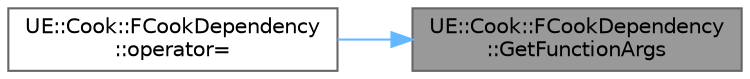 digraph "UE::Cook::FCookDependency::GetFunctionArgs"
{
 // INTERACTIVE_SVG=YES
 // LATEX_PDF_SIZE
  bgcolor="transparent";
  edge [fontname=Helvetica,fontsize=10,labelfontname=Helvetica,labelfontsize=10];
  node [fontname=Helvetica,fontsize=10,shape=box,height=0.2,width=0.4];
  rankdir="RL";
  Node1 [id="Node000001",label="UE::Cook::FCookDependency\l::GetFunctionArgs",height=0.2,width=0.4,color="gray40", fillcolor="grey60", style="filled", fontcolor="black",tooltip="FunctionArgs if GetType() == Function, else FCbFieldViewIterator()."];
  Node1 -> Node2 [id="edge1_Node000001_Node000002",dir="back",color="steelblue1",style="solid",tooltip=" "];
  Node2 [id="Node000002",label="UE::Cook::FCookDependency\l::operator=",height=0.2,width=0.4,color="grey40", fillcolor="white", style="filled",URL="$d4/d80/classUE_1_1Cook_1_1FCookDependency.html#a9f9374227346c3865a03a0296c2f64cf",tooltip=" "];
}
